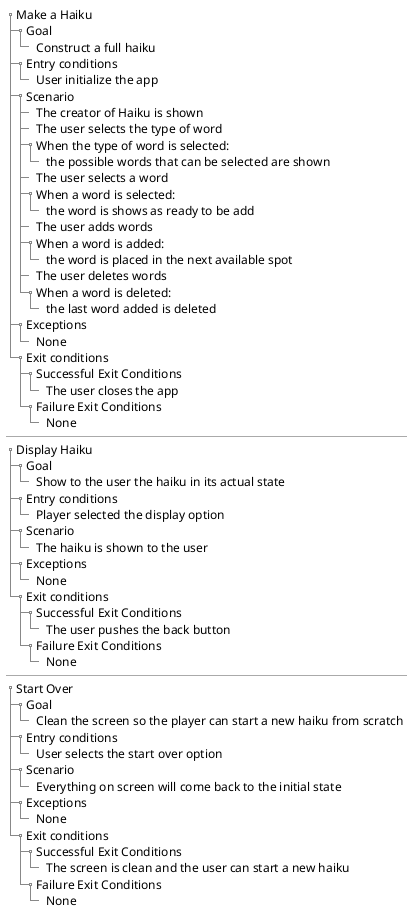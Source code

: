 @startsalt
{
{T
+ Make a Haiku
++  Goal
+++ Construct a full haiku
++ Entry conditions
+++ User initialize the app
++ Scenario
+++ The creator of Haiku is shown
+++ The user selects the type of word
+++ When the type of word is selected:
++++ the possible words that can be selected are shown
+++ The user selects a word
+++ When a word is selected:
++++ the word is shows as ready to be add
+++ The user adds words
+++ When a word is added:
++++ the word is placed in the next available spot
+++ The user deletes words
+++ When a word is deleted:
++++ the last word added is deleted
++ Exceptions
+++ None
++ Exit conditions
+++ Successful Exit Conditions
++++ The user closes the app
+++ Failure Exit Conditions
++++ None
}
---
{T
+ Display Haiku
++  Goal
+++ Show to the user the haiku in its actual state
++ Entry conditions
+++ Player selected the display option
++ Scenario
+++ The haiku is shown to the user
++ Exceptions
+++ None
++ Exit conditions
+++ Successful Exit Conditions
++++ The user pushes the back button
+++ Failure Exit Conditions
++++ None
}
---
{T
+ Start Over
++  Goal
+++ Clean the screen so the player can start a new haiku from scratch
++ Entry conditions
+++ User selects the start over option
++ Scenario
+++ Everything on screen will come back to the initial state
++ Exceptions
+++ None
++ Exit conditions
+++ Successful Exit Conditions
++++ The screen is clean and the user can start a new haiku
+++ Failure Exit Conditions
++++ None
}

}

@endsalt